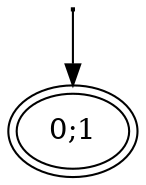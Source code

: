 digraph  {
"0;1" [is_final=True, is_start=True, label="0;1", peripheries=2];
"0;1_starting" [height="0.0", label="", shape=None, width="0.0"];
"0;1_starting" -> "0;1"  [key=0];
}
